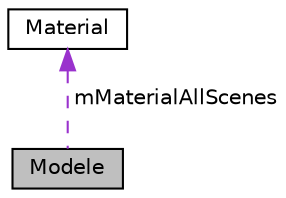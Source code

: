 digraph "Modele"
{
  edge [fontname="Helvetica",fontsize="10",labelfontname="Helvetica",labelfontsize="10"];
  node [fontname="Helvetica",fontsize="10",shape=record];
  Node1 [label="Modele",height=0.2,width=0.4,color="black", fillcolor="grey75", style="filled", fontcolor="black"];
  Node2 -> Node1 [dir="back",color="darkorchid3",fontsize="10",style="dashed",label=" mMaterialAllScenes" ,fontname="Helvetica"];
  Node2 [label="Material",height=0.2,width=0.4,color="black", fillcolor="white", style="filled",URL="$struct_material.html"];
}
